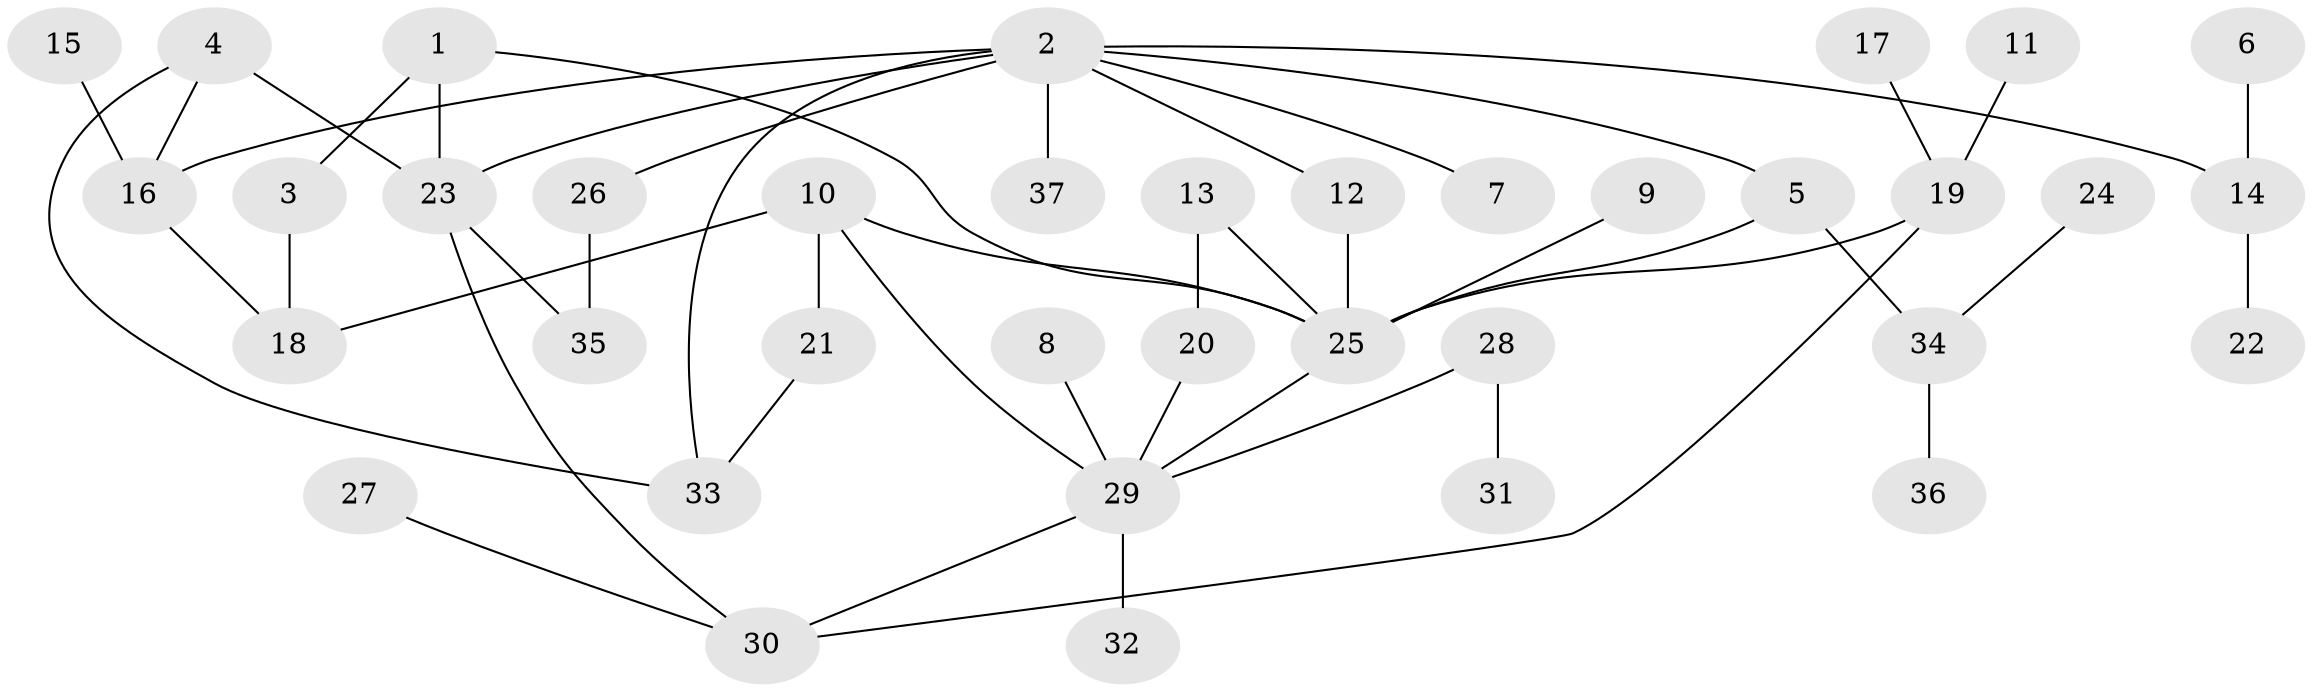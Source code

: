 // original degree distribution, {5: 0.0547945205479452, 3: 0.1917808219178082, 6: 0.0410958904109589, 7: 0.0136986301369863, 2: 0.3424657534246575, 4: 0.0410958904109589, 1: 0.3150684931506849}
// Generated by graph-tools (version 1.1) at 2025/25/03/09/25 03:25:34]
// undirected, 37 vertices, 48 edges
graph export_dot {
graph [start="1"]
  node [color=gray90,style=filled];
  1;
  2;
  3;
  4;
  5;
  6;
  7;
  8;
  9;
  10;
  11;
  12;
  13;
  14;
  15;
  16;
  17;
  18;
  19;
  20;
  21;
  22;
  23;
  24;
  25;
  26;
  27;
  28;
  29;
  30;
  31;
  32;
  33;
  34;
  35;
  36;
  37;
  1 -- 3 [weight=1.0];
  1 -- 23 [weight=1.0];
  1 -- 25 [weight=1.0];
  2 -- 5 [weight=1.0];
  2 -- 7 [weight=1.0];
  2 -- 12 [weight=1.0];
  2 -- 14 [weight=1.0];
  2 -- 16 [weight=1.0];
  2 -- 23 [weight=1.0];
  2 -- 26 [weight=1.0];
  2 -- 33 [weight=1.0];
  2 -- 37 [weight=1.0];
  3 -- 18 [weight=1.0];
  4 -- 16 [weight=1.0];
  4 -- 23 [weight=1.0];
  4 -- 33 [weight=1.0];
  5 -- 25 [weight=1.0];
  5 -- 34 [weight=1.0];
  6 -- 14 [weight=1.0];
  8 -- 29 [weight=1.0];
  9 -- 25 [weight=1.0];
  10 -- 18 [weight=1.0];
  10 -- 21 [weight=1.0];
  10 -- 25 [weight=1.0];
  10 -- 29 [weight=1.0];
  11 -- 19 [weight=1.0];
  12 -- 25 [weight=1.0];
  13 -- 20 [weight=1.0];
  13 -- 25 [weight=1.0];
  14 -- 22 [weight=1.0];
  15 -- 16 [weight=1.0];
  16 -- 18 [weight=1.0];
  17 -- 19 [weight=1.0];
  19 -- 25 [weight=1.0];
  19 -- 30 [weight=1.0];
  20 -- 29 [weight=1.0];
  21 -- 33 [weight=1.0];
  23 -- 30 [weight=1.0];
  23 -- 35 [weight=1.0];
  24 -- 34 [weight=1.0];
  25 -- 29 [weight=1.0];
  26 -- 35 [weight=1.0];
  27 -- 30 [weight=1.0];
  28 -- 29 [weight=1.0];
  28 -- 31 [weight=1.0];
  29 -- 30 [weight=1.0];
  29 -- 32 [weight=1.0];
  34 -- 36 [weight=2.0];
}
